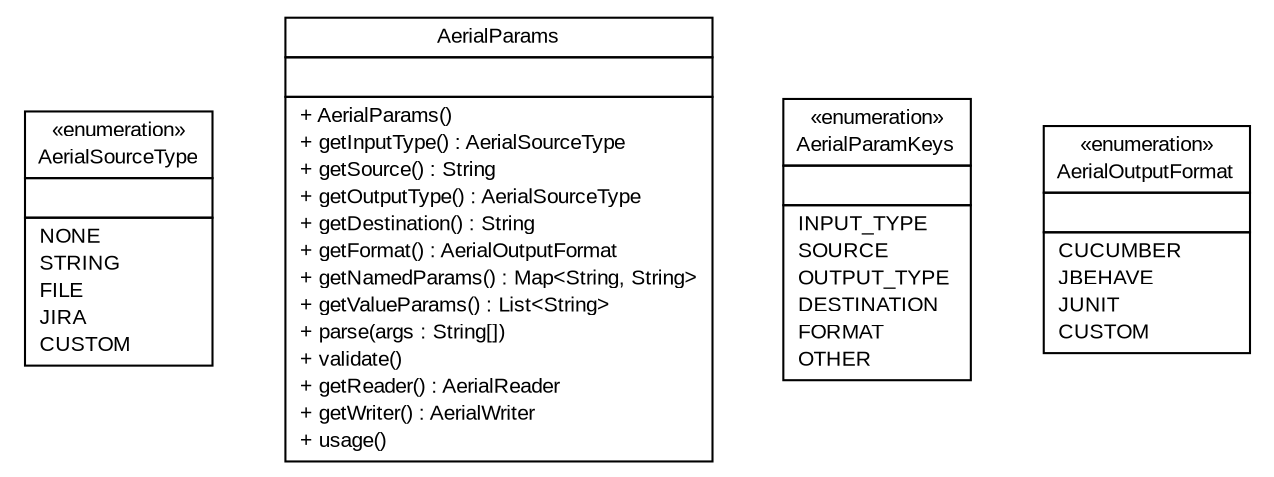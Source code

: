 #!/usr/local/bin/dot
#
# Class diagram 
# Generated by UMLGraph version R5_6 (http://www.umlgraph.org/)
#

digraph G {
	edge [fontname="arial",fontsize=10,labelfontname="arial",labelfontsize=10];
	node [fontname="arial",fontsize=10,shape=plaintext];
	nodesep=0.25;
	ranksep=0.5;
	// com.github.mkolisnyk.aerial.core.params.AerialSourceType
	c180 [label=<<table title="com.github.mkolisnyk.aerial.core.params.AerialSourceType" border="0" cellborder="1" cellspacing="0" cellpadding="2" port="p" href="./AerialSourceType.html">
		<tr><td><table border="0" cellspacing="0" cellpadding="1">
<tr><td align="center" balign="center"> &#171;enumeration&#187; </td></tr>
<tr><td align="center" balign="center"> AerialSourceType </td></tr>
		</table></td></tr>
		<tr><td><table border="0" cellspacing="0" cellpadding="1">
<tr><td align="left" balign="left">  </td></tr>
		</table></td></tr>
		<tr><td><table border="0" cellspacing="0" cellpadding="1">
<tr><td align="left" balign="left"> NONE </td></tr>
<tr><td align="left" balign="left"> STRING </td></tr>
<tr><td align="left" balign="left"> FILE </td></tr>
<tr><td align="left" balign="left"> JIRA </td></tr>
<tr><td align="left" balign="left"> CUSTOM </td></tr>
		</table></td></tr>
		</table>>, URL="./AerialSourceType.html", fontname="arial", fontcolor="black", fontsize=10.0];
	// com.github.mkolisnyk.aerial.core.params.AerialParams
	c181 [label=<<table title="com.github.mkolisnyk.aerial.core.params.AerialParams" border="0" cellborder="1" cellspacing="0" cellpadding="2" port="p" href="./AerialParams.html">
		<tr><td><table border="0" cellspacing="0" cellpadding="1">
<tr><td align="center" balign="center"> AerialParams </td></tr>
		</table></td></tr>
		<tr><td><table border="0" cellspacing="0" cellpadding="1">
<tr><td align="left" balign="left">  </td></tr>
		</table></td></tr>
		<tr><td><table border="0" cellspacing="0" cellpadding="1">
<tr><td align="left" balign="left"> + AerialParams() </td></tr>
<tr><td align="left" balign="left"> + getInputType() : AerialSourceType </td></tr>
<tr><td align="left" balign="left"> + getSource() : String </td></tr>
<tr><td align="left" balign="left"> + getOutputType() : AerialSourceType </td></tr>
<tr><td align="left" balign="left"> + getDestination() : String </td></tr>
<tr><td align="left" balign="left"> + getFormat() : AerialOutputFormat </td></tr>
<tr><td align="left" balign="left"> + getNamedParams() : Map&lt;String, String&gt; </td></tr>
<tr><td align="left" balign="left"> + getValueParams() : List&lt;String&gt; </td></tr>
<tr><td align="left" balign="left"> + parse(args : String[]) </td></tr>
<tr><td align="left" balign="left"> + validate() </td></tr>
<tr><td align="left" balign="left"> + getReader() : AerialReader </td></tr>
<tr><td align="left" balign="left"> + getWriter() : AerialWriter </td></tr>
<tr><td align="left" balign="left"> + usage() </td></tr>
		</table></td></tr>
		</table>>, URL="./AerialParams.html", fontname="arial", fontcolor="black", fontsize=10.0];
	// com.github.mkolisnyk.aerial.core.params.AerialParamKeys
	c182 [label=<<table title="com.github.mkolisnyk.aerial.core.params.AerialParamKeys" border="0" cellborder="1" cellspacing="0" cellpadding="2" port="p" href="./AerialParamKeys.html">
		<tr><td><table border="0" cellspacing="0" cellpadding="1">
<tr><td align="center" balign="center"> &#171;enumeration&#187; </td></tr>
<tr><td align="center" balign="center"> AerialParamKeys </td></tr>
		</table></td></tr>
		<tr><td><table border="0" cellspacing="0" cellpadding="1">
<tr><td align="left" balign="left">  </td></tr>
		</table></td></tr>
		<tr><td><table border="0" cellspacing="0" cellpadding="1">
<tr><td align="left" balign="left"> INPUT_TYPE </td></tr>
<tr><td align="left" balign="left"> SOURCE </td></tr>
<tr><td align="left" balign="left"> OUTPUT_TYPE </td></tr>
<tr><td align="left" balign="left"> DESTINATION </td></tr>
<tr><td align="left" balign="left"> FORMAT </td></tr>
<tr><td align="left" balign="left"> OTHER </td></tr>
		</table></td></tr>
		</table>>, URL="./AerialParamKeys.html", fontname="arial", fontcolor="black", fontsize=10.0];
	// com.github.mkolisnyk.aerial.core.params.AerialOutputFormat
	c183 [label=<<table title="com.github.mkolisnyk.aerial.core.params.AerialOutputFormat" border="0" cellborder="1" cellspacing="0" cellpadding="2" port="p" href="./AerialOutputFormat.html">
		<tr><td><table border="0" cellspacing="0" cellpadding="1">
<tr><td align="center" balign="center"> &#171;enumeration&#187; </td></tr>
<tr><td align="center" balign="center"> AerialOutputFormat </td></tr>
		</table></td></tr>
		<tr><td><table border="0" cellspacing="0" cellpadding="1">
<tr><td align="left" balign="left">  </td></tr>
		</table></td></tr>
		<tr><td><table border="0" cellspacing="0" cellpadding="1">
<tr><td align="left" balign="left"> CUCUMBER </td></tr>
<tr><td align="left" balign="left"> JBEHAVE </td></tr>
<tr><td align="left" balign="left"> JUNIT </td></tr>
<tr><td align="left" balign="left"> CUSTOM </td></tr>
		</table></td></tr>
		</table>>, URL="./AerialOutputFormat.html", fontname="arial", fontcolor="black", fontsize=10.0];
}

